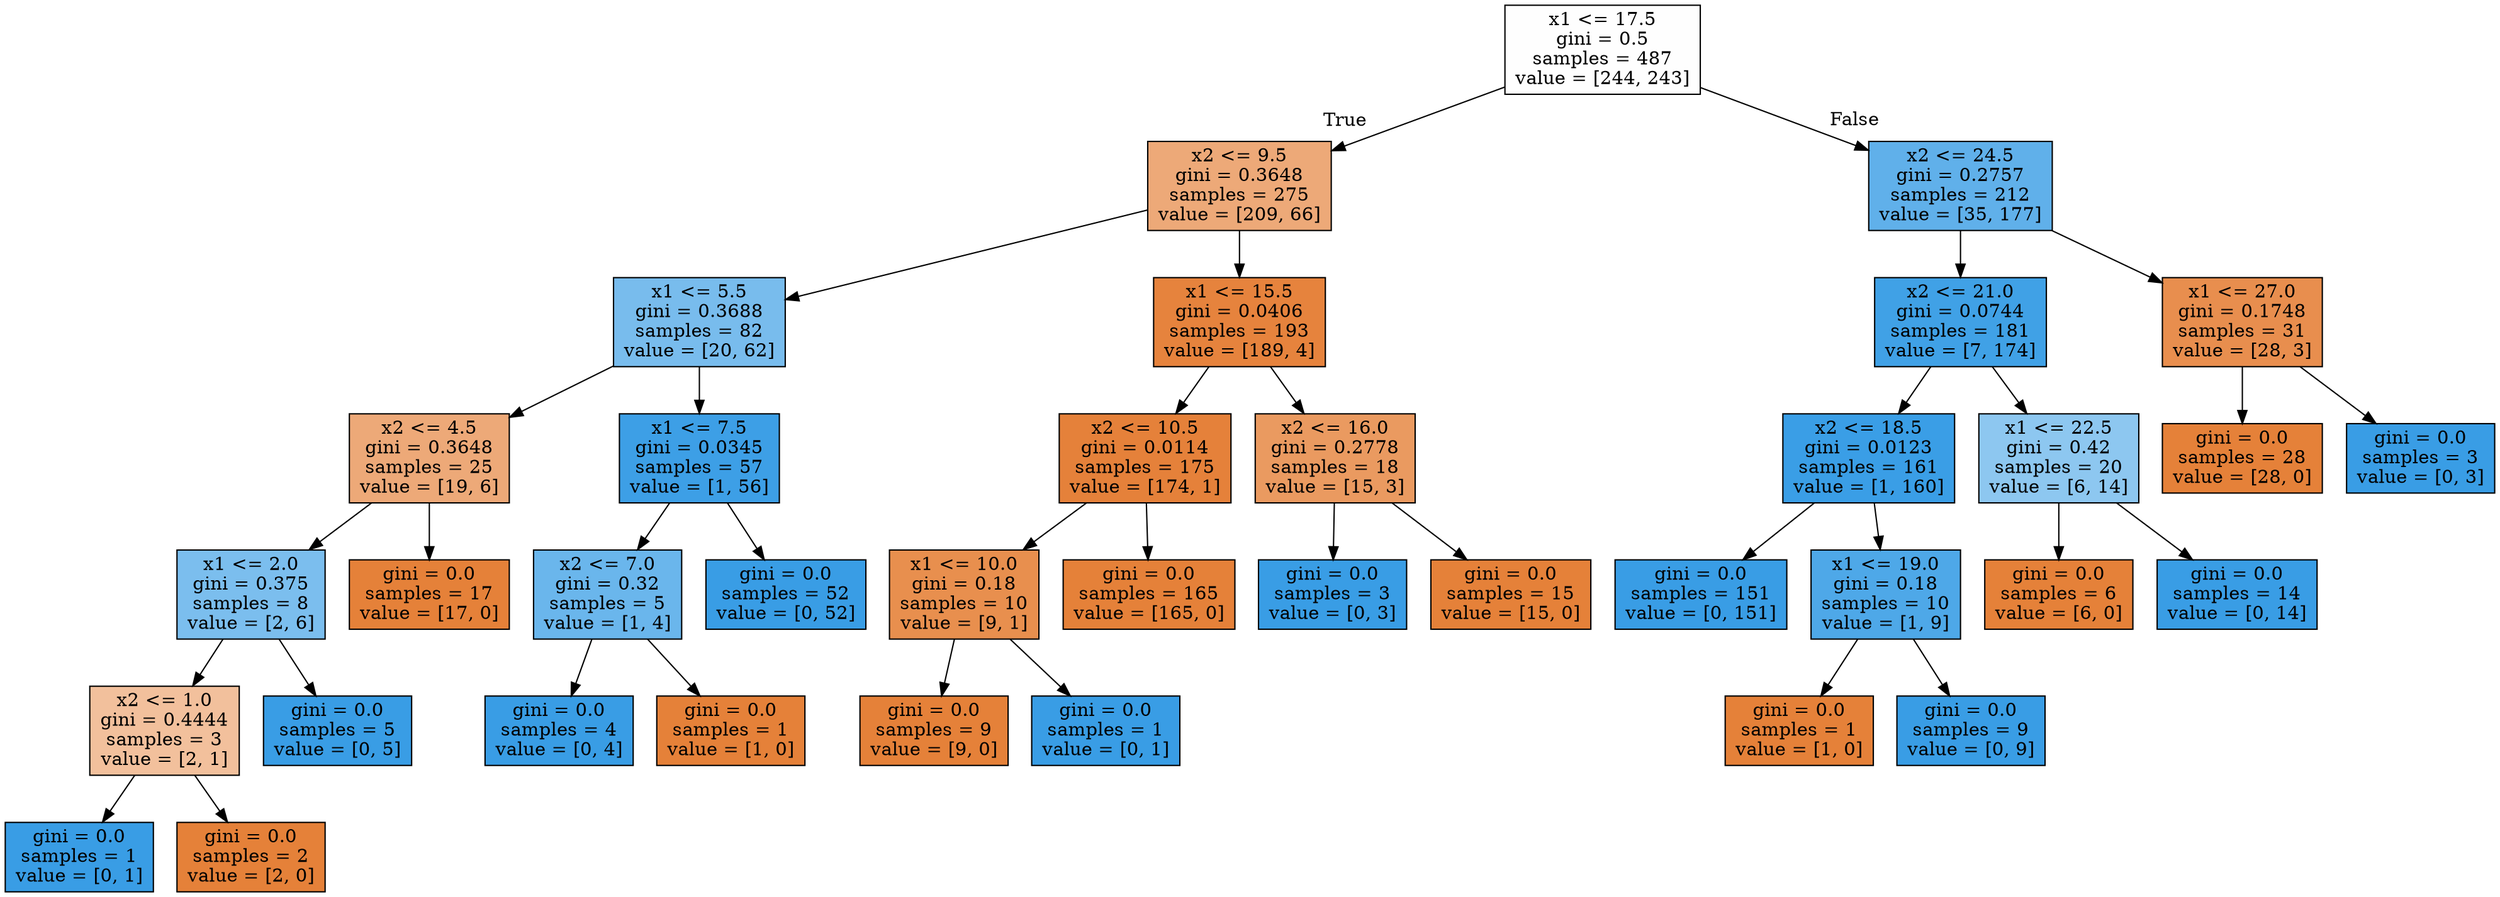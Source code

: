 digraph Tree {
node [shape=box, style="filled", color="black"] ;
0 [label="x1 <= 17.5\ngini = 0.5\nsamples = 487\nvalue = [244, 243]", fillcolor="#e5813901"] ;
1 [label="x2 <= 9.5\ngini = 0.3648\nsamples = 275\nvalue = [209, 66]", fillcolor="#e58139ae"] ;
0 -> 1 [labeldistance=2.5, labelangle=45, headlabel="True"] ;
2 [label="x1 <= 5.5\ngini = 0.3688\nsamples = 82\nvalue = [20, 62]", fillcolor="#399de5ad"] ;
1 -> 2 ;
3 [label="x2 <= 4.5\ngini = 0.3648\nsamples = 25\nvalue = [19, 6]", fillcolor="#e58139ae"] ;
2 -> 3 ;
4 [label="x1 <= 2.0\ngini = 0.375\nsamples = 8\nvalue = [2, 6]", fillcolor="#399de5aa"] ;
3 -> 4 ;
5 [label="x2 <= 1.0\ngini = 0.4444\nsamples = 3\nvalue = [2, 1]", fillcolor="#e581397f"] ;
4 -> 5 ;
6 [label="gini = 0.0\nsamples = 1\nvalue = [0, 1]", fillcolor="#399de5ff"] ;
5 -> 6 ;
7 [label="gini = 0.0\nsamples = 2\nvalue = [2, 0]", fillcolor="#e58139ff"] ;
5 -> 7 ;
8 [label="gini = 0.0\nsamples = 5\nvalue = [0, 5]", fillcolor="#399de5ff"] ;
4 -> 8 ;
9 [label="gini = 0.0\nsamples = 17\nvalue = [17, 0]", fillcolor="#e58139ff"] ;
3 -> 9 ;
10 [label="x1 <= 7.5\ngini = 0.0345\nsamples = 57\nvalue = [1, 56]", fillcolor="#399de5fa"] ;
2 -> 10 ;
11 [label="x2 <= 7.0\ngini = 0.32\nsamples = 5\nvalue = [1, 4]", fillcolor="#399de5bf"] ;
10 -> 11 ;
12 [label="gini = 0.0\nsamples = 4\nvalue = [0, 4]", fillcolor="#399de5ff"] ;
11 -> 12 ;
13 [label="gini = 0.0\nsamples = 1\nvalue = [1, 0]", fillcolor="#e58139ff"] ;
11 -> 13 ;
14 [label="gini = 0.0\nsamples = 52\nvalue = [0, 52]", fillcolor="#399de5ff"] ;
10 -> 14 ;
15 [label="x1 <= 15.5\ngini = 0.0406\nsamples = 193\nvalue = [189, 4]", fillcolor="#e58139fa"] ;
1 -> 15 ;
16 [label="x2 <= 10.5\ngini = 0.0114\nsamples = 175\nvalue = [174, 1]", fillcolor="#e58139fe"] ;
15 -> 16 ;
17 [label="x1 <= 10.0\ngini = 0.18\nsamples = 10\nvalue = [9, 1]", fillcolor="#e58139e3"] ;
16 -> 17 ;
18 [label="gini = 0.0\nsamples = 9\nvalue = [9, 0]", fillcolor="#e58139ff"] ;
17 -> 18 ;
19 [label="gini = 0.0\nsamples = 1\nvalue = [0, 1]", fillcolor="#399de5ff"] ;
17 -> 19 ;
20 [label="gini = 0.0\nsamples = 165\nvalue = [165, 0]", fillcolor="#e58139ff"] ;
16 -> 20 ;
21 [label="x2 <= 16.0\ngini = 0.2778\nsamples = 18\nvalue = [15, 3]", fillcolor="#e58139cc"] ;
15 -> 21 ;
22 [label="gini = 0.0\nsamples = 3\nvalue = [0, 3]", fillcolor="#399de5ff"] ;
21 -> 22 ;
23 [label="gini = 0.0\nsamples = 15\nvalue = [15, 0]", fillcolor="#e58139ff"] ;
21 -> 23 ;
24 [label="x2 <= 24.5\ngini = 0.2757\nsamples = 212\nvalue = [35, 177]", fillcolor="#399de5cd"] ;
0 -> 24 [labeldistance=2.5, labelangle=-45, headlabel="False"] ;
25 [label="x2 <= 21.0\ngini = 0.0744\nsamples = 181\nvalue = [7, 174]", fillcolor="#399de5f5"] ;
24 -> 25 ;
26 [label="x2 <= 18.5\ngini = 0.0123\nsamples = 161\nvalue = [1, 160]", fillcolor="#399de5fd"] ;
25 -> 26 ;
27 [label="gini = 0.0\nsamples = 151\nvalue = [0, 151]", fillcolor="#399de5ff"] ;
26 -> 27 ;
28 [label="x1 <= 19.0\ngini = 0.18\nsamples = 10\nvalue = [1, 9]", fillcolor="#399de5e3"] ;
26 -> 28 ;
29 [label="gini = 0.0\nsamples = 1\nvalue = [1, 0]", fillcolor="#e58139ff"] ;
28 -> 29 ;
30 [label="gini = 0.0\nsamples = 9\nvalue = [0, 9]", fillcolor="#399de5ff"] ;
28 -> 30 ;
31 [label="x1 <= 22.5\ngini = 0.42\nsamples = 20\nvalue = [6, 14]", fillcolor="#399de592"] ;
25 -> 31 ;
32 [label="gini = 0.0\nsamples = 6\nvalue = [6, 0]", fillcolor="#e58139ff"] ;
31 -> 32 ;
33 [label="gini = 0.0\nsamples = 14\nvalue = [0, 14]", fillcolor="#399de5ff"] ;
31 -> 33 ;
34 [label="x1 <= 27.0\ngini = 0.1748\nsamples = 31\nvalue = [28, 3]", fillcolor="#e58139e4"] ;
24 -> 34 ;
35 [label="gini = 0.0\nsamples = 28\nvalue = [28, 0]", fillcolor="#e58139ff"] ;
34 -> 35 ;
36 [label="gini = 0.0\nsamples = 3\nvalue = [0, 3]", fillcolor="#399de5ff"] ;
34 -> 36 ;
}